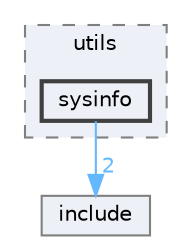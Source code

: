 digraph "sysinfo"
{
 // INTERACTIVE_SVG=YES
 // LATEX_PDF_SIZE
  bgcolor="transparent";
  edge [fontname=Helvetica,fontsize=10,labelfontname=Helvetica,labelfontsize=10];
  node [fontname=Helvetica,fontsize=10,shape=box,height=0.2,width=0.4];
  compound=true
  subgraph clusterdir_c131034057e02e1eae9fabc5bf404e0f {
    graph [ bgcolor="#edf0f7", pencolor="grey50", label="utils", fontname=Helvetica,fontsize=10 style="filled,dashed", URL="dir_c131034057e02e1eae9fabc5bf404e0f.html",tooltip=""]
  dir_54c74d323ede69ad4019c8d65c1eee8f [label="sysinfo", fillcolor="#edf0f7", color="grey25", style="filled,bold", URL="dir_54c74d323ede69ad4019c8d65c1eee8f.html",tooltip=""];
  }
  dir_d6529833b28cf7034848d180a0eb120f [label="include", fillcolor="#edf0f7", color="grey50", style="filled", URL="dir_d6529833b28cf7034848d180a0eb120f.html",tooltip=""];
  dir_54c74d323ede69ad4019c8d65c1eee8f->dir_d6529833b28cf7034848d180a0eb120f [headlabel="2", labeldistance=1.5 headhref="dir_000027_000013.html" href="dir_000027_000013.html" color="steelblue1" fontcolor="steelblue1"];
}

